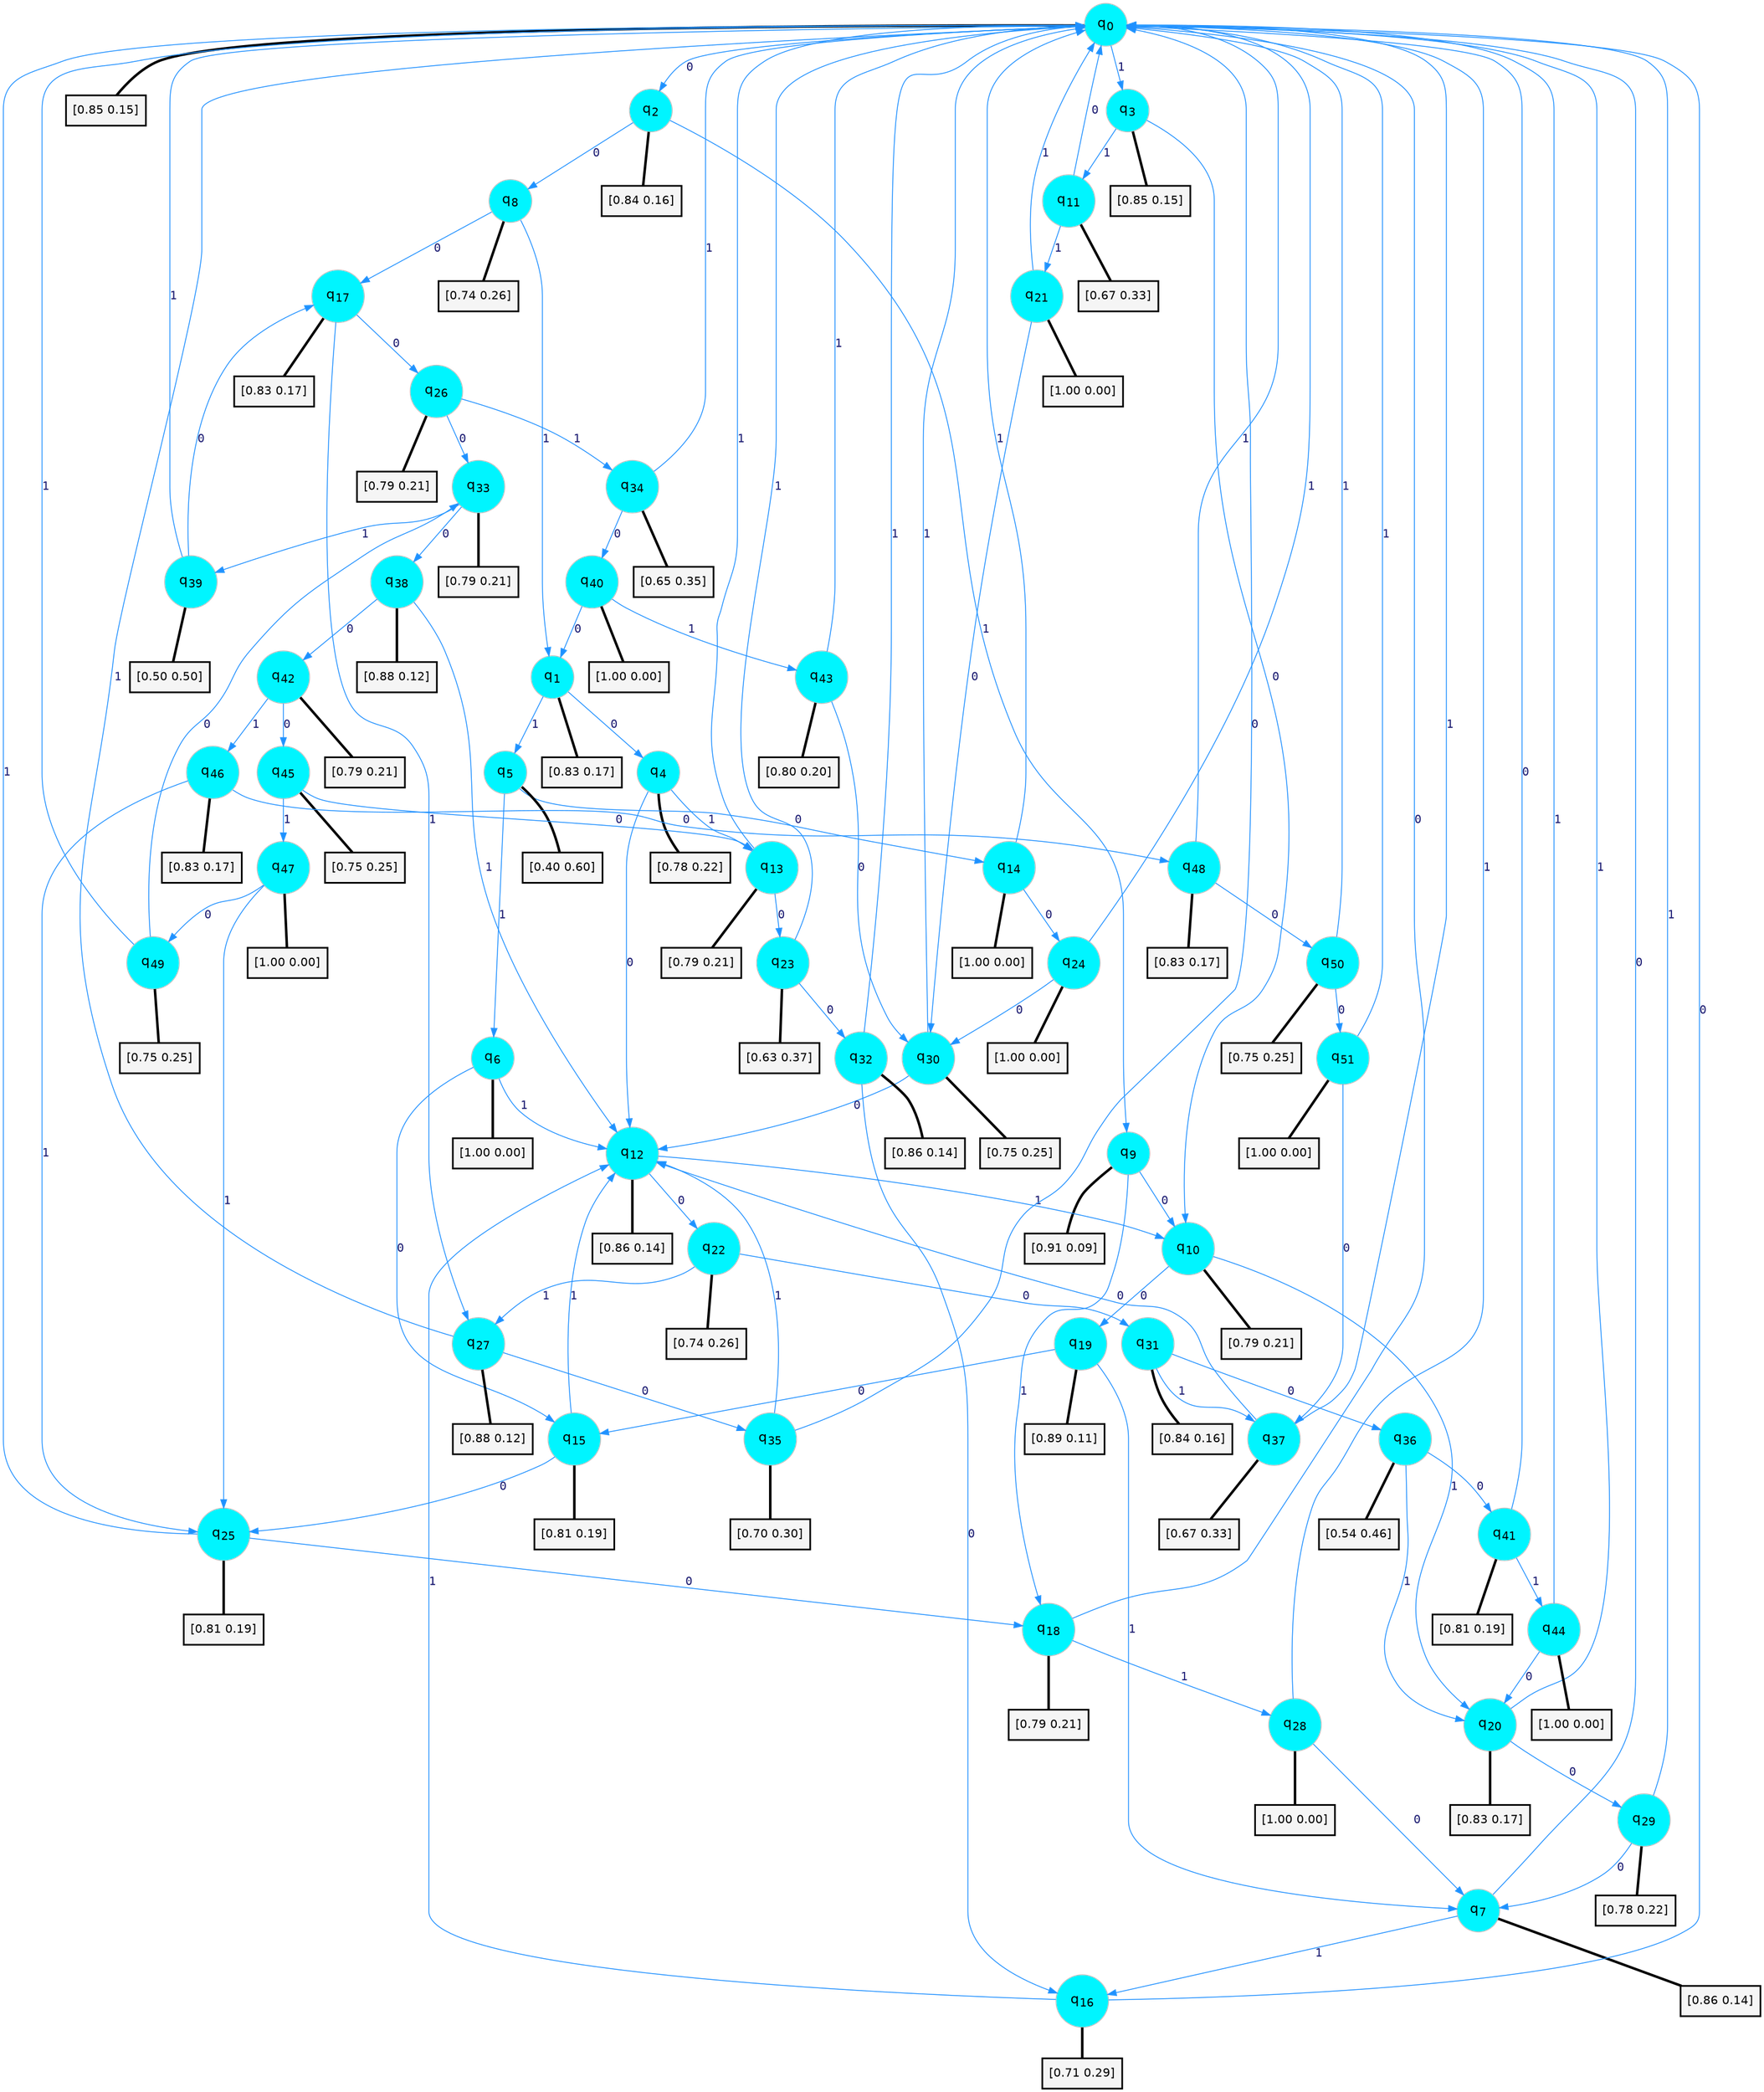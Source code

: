 digraph G {
graph [
bgcolor=transparent, dpi=300, rankdir=TD, size="40,25"];
node [
color=gray, fillcolor=turquoise1, fontcolor=black, fontname=Helvetica, fontsize=16, fontweight=bold, shape=circle, style=filled];
edge [
arrowsize=1, color=dodgerblue1, fontcolor=midnightblue, fontname=courier, fontweight=bold, penwidth=1, style=solid, weight=20];
0[label=<q<SUB>0</SUB>>];
1[label=<q<SUB>1</SUB>>];
2[label=<q<SUB>2</SUB>>];
3[label=<q<SUB>3</SUB>>];
4[label=<q<SUB>4</SUB>>];
5[label=<q<SUB>5</SUB>>];
6[label=<q<SUB>6</SUB>>];
7[label=<q<SUB>7</SUB>>];
8[label=<q<SUB>8</SUB>>];
9[label=<q<SUB>9</SUB>>];
10[label=<q<SUB>10</SUB>>];
11[label=<q<SUB>11</SUB>>];
12[label=<q<SUB>12</SUB>>];
13[label=<q<SUB>13</SUB>>];
14[label=<q<SUB>14</SUB>>];
15[label=<q<SUB>15</SUB>>];
16[label=<q<SUB>16</SUB>>];
17[label=<q<SUB>17</SUB>>];
18[label=<q<SUB>18</SUB>>];
19[label=<q<SUB>19</SUB>>];
20[label=<q<SUB>20</SUB>>];
21[label=<q<SUB>21</SUB>>];
22[label=<q<SUB>22</SUB>>];
23[label=<q<SUB>23</SUB>>];
24[label=<q<SUB>24</SUB>>];
25[label=<q<SUB>25</SUB>>];
26[label=<q<SUB>26</SUB>>];
27[label=<q<SUB>27</SUB>>];
28[label=<q<SUB>28</SUB>>];
29[label=<q<SUB>29</SUB>>];
30[label=<q<SUB>30</SUB>>];
31[label=<q<SUB>31</SUB>>];
32[label=<q<SUB>32</SUB>>];
33[label=<q<SUB>33</SUB>>];
34[label=<q<SUB>34</SUB>>];
35[label=<q<SUB>35</SUB>>];
36[label=<q<SUB>36</SUB>>];
37[label=<q<SUB>37</SUB>>];
38[label=<q<SUB>38</SUB>>];
39[label=<q<SUB>39</SUB>>];
40[label=<q<SUB>40</SUB>>];
41[label=<q<SUB>41</SUB>>];
42[label=<q<SUB>42</SUB>>];
43[label=<q<SUB>43</SUB>>];
44[label=<q<SUB>44</SUB>>];
45[label=<q<SUB>45</SUB>>];
46[label=<q<SUB>46</SUB>>];
47[label=<q<SUB>47</SUB>>];
48[label=<q<SUB>48</SUB>>];
49[label=<q<SUB>49</SUB>>];
50[label=<q<SUB>50</SUB>>];
51[label=<q<SUB>51</SUB>>];
52[label="[0.85 0.15]", shape=box,fontcolor=black, fontname=Helvetica, fontsize=14, penwidth=2, fillcolor=whitesmoke,color=black];
53[label="[0.83 0.17]", shape=box,fontcolor=black, fontname=Helvetica, fontsize=14, penwidth=2, fillcolor=whitesmoke,color=black];
54[label="[0.84 0.16]", shape=box,fontcolor=black, fontname=Helvetica, fontsize=14, penwidth=2, fillcolor=whitesmoke,color=black];
55[label="[0.85 0.15]", shape=box,fontcolor=black, fontname=Helvetica, fontsize=14, penwidth=2, fillcolor=whitesmoke,color=black];
56[label="[0.78 0.22]", shape=box,fontcolor=black, fontname=Helvetica, fontsize=14, penwidth=2, fillcolor=whitesmoke,color=black];
57[label="[0.40 0.60]", shape=box,fontcolor=black, fontname=Helvetica, fontsize=14, penwidth=2, fillcolor=whitesmoke,color=black];
58[label="[1.00 0.00]", shape=box,fontcolor=black, fontname=Helvetica, fontsize=14, penwidth=2, fillcolor=whitesmoke,color=black];
59[label="[0.86 0.14]", shape=box,fontcolor=black, fontname=Helvetica, fontsize=14, penwidth=2, fillcolor=whitesmoke,color=black];
60[label="[0.74 0.26]", shape=box,fontcolor=black, fontname=Helvetica, fontsize=14, penwidth=2, fillcolor=whitesmoke,color=black];
61[label="[0.91 0.09]", shape=box,fontcolor=black, fontname=Helvetica, fontsize=14, penwidth=2, fillcolor=whitesmoke,color=black];
62[label="[0.79 0.21]", shape=box,fontcolor=black, fontname=Helvetica, fontsize=14, penwidth=2, fillcolor=whitesmoke,color=black];
63[label="[0.67 0.33]", shape=box,fontcolor=black, fontname=Helvetica, fontsize=14, penwidth=2, fillcolor=whitesmoke,color=black];
64[label="[0.86 0.14]", shape=box,fontcolor=black, fontname=Helvetica, fontsize=14, penwidth=2, fillcolor=whitesmoke,color=black];
65[label="[0.79 0.21]", shape=box,fontcolor=black, fontname=Helvetica, fontsize=14, penwidth=2, fillcolor=whitesmoke,color=black];
66[label="[1.00 0.00]", shape=box,fontcolor=black, fontname=Helvetica, fontsize=14, penwidth=2, fillcolor=whitesmoke,color=black];
67[label="[0.81 0.19]", shape=box,fontcolor=black, fontname=Helvetica, fontsize=14, penwidth=2, fillcolor=whitesmoke,color=black];
68[label="[0.71 0.29]", shape=box,fontcolor=black, fontname=Helvetica, fontsize=14, penwidth=2, fillcolor=whitesmoke,color=black];
69[label="[0.83 0.17]", shape=box,fontcolor=black, fontname=Helvetica, fontsize=14, penwidth=2, fillcolor=whitesmoke,color=black];
70[label="[0.79 0.21]", shape=box,fontcolor=black, fontname=Helvetica, fontsize=14, penwidth=2, fillcolor=whitesmoke,color=black];
71[label="[0.89 0.11]", shape=box,fontcolor=black, fontname=Helvetica, fontsize=14, penwidth=2, fillcolor=whitesmoke,color=black];
72[label="[0.83 0.17]", shape=box,fontcolor=black, fontname=Helvetica, fontsize=14, penwidth=2, fillcolor=whitesmoke,color=black];
73[label="[1.00 0.00]", shape=box,fontcolor=black, fontname=Helvetica, fontsize=14, penwidth=2, fillcolor=whitesmoke,color=black];
74[label="[0.74 0.26]", shape=box,fontcolor=black, fontname=Helvetica, fontsize=14, penwidth=2, fillcolor=whitesmoke,color=black];
75[label="[0.63 0.37]", shape=box,fontcolor=black, fontname=Helvetica, fontsize=14, penwidth=2, fillcolor=whitesmoke,color=black];
76[label="[1.00 0.00]", shape=box,fontcolor=black, fontname=Helvetica, fontsize=14, penwidth=2, fillcolor=whitesmoke,color=black];
77[label="[0.81 0.19]", shape=box,fontcolor=black, fontname=Helvetica, fontsize=14, penwidth=2, fillcolor=whitesmoke,color=black];
78[label="[0.79 0.21]", shape=box,fontcolor=black, fontname=Helvetica, fontsize=14, penwidth=2, fillcolor=whitesmoke,color=black];
79[label="[0.88 0.12]", shape=box,fontcolor=black, fontname=Helvetica, fontsize=14, penwidth=2, fillcolor=whitesmoke,color=black];
80[label="[1.00 0.00]", shape=box,fontcolor=black, fontname=Helvetica, fontsize=14, penwidth=2, fillcolor=whitesmoke,color=black];
81[label="[0.78 0.22]", shape=box,fontcolor=black, fontname=Helvetica, fontsize=14, penwidth=2, fillcolor=whitesmoke,color=black];
82[label="[0.75 0.25]", shape=box,fontcolor=black, fontname=Helvetica, fontsize=14, penwidth=2, fillcolor=whitesmoke,color=black];
83[label="[0.84 0.16]", shape=box,fontcolor=black, fontname=Helvetica, fontsize=14, penwidth=2, fillcolor=whitesmoke,color=black];
84[label="[0.86 0.14]", shape=box,fontcolor=black, fontname=Helvetica, fontsize=14, penwidth=2, fillcolor=whitesmoke,color=black];
85[label="[0.79 0.21]", shape=box,fontcolor=black, fontname=Helvetica, fontsize=14, penwidth=2, fillcolor=whitesmoke,color=black];
86[label="[0.65 0.35]", shape=box,fontcolor=black, fontname=Helvetica, fontsize=14, penwidth=2, fillcolor=whitesmoke,color=black];
87[label="[0.70 0.30]", shape=box,fontcolor=black, fontname=Helvetica, fontsize=14, penwidth=2, fillcolor=whitesmoke,color=black];
88[label="[0.54 0.46]", shape=box,fontcolor=black, fontname=Helvetica, fontsize=14, penwidth=2, fillcolor=whitesmoke,color=black];
89[label="[0.67 0.33]", shape=box,fontcolor=black, fontname=Helvetica, fontsize=14, penwidth=2, fillcolor=whitesmoke,color=black];
90[label="[0.88 0.12]", shape=box,fontcolor=black, fontname=Helvetica, fontsize=14, penwidth=2, fillcolor=whitesmoke,color=black];
91[label="[0.50 0.50]", shape=box,fontcolor=black, fontname=Helvetica, fontsize=14, penwidth=2, fillcolor=whitesmoke,color=black];
92[label="[1.00 0.00]", shape=box,fontcolor=black, fontname=Helvetica, fontsize=14, penwidth=2, fillcolor=whitesmoke,color=black];
93[label="[0.81 0.19]", shape=box,fontcolor=black, fontname=Helvetica, fontsize=14, penwidth=2, fillcolor=whitesmoke,color=black];
94[label="[0.79 0.21]", shape=box,fontcolor=black, fontname=Helvetica, fontsize=14, penwidth=2, fillcolor=whitesmoke,color=black];
95[label="[0.80 0.20]", shape=box,fontcolor=black, fontname=Helvetica, fontsize=14, penwidth=2, fillcolor=whitesmoke,color=black];
96[label="[1.00 0.00]", shape=box,fontcolor=black, fontname=Helvetica, fontsize=14, penwidth=2, fillcolor=whitesmoke,color=black];
97[label="[0.75 0.25]", shape=box,fontcolor=black, fontname=Helvetica, fontsize=14, penwidth=2, fillcolor=whitesmoke,color=black];
98[label="[0.83 0.17]", shape=box,fontcolor=black, fontname=Helvetica, fontsize=14, penwidth=2, fillcolor=whitesmoke,color=black];
99[label="[1.00 0.00]", shape=box,fontcolor=black, fontname=Helvetica, fontsize=14, penwidth=2, fillcolor=whitesmoke,color=black];
100[label="[0.83 0.17]", shape=box,fontcolor=black, fontname=Helvetica, fontsize=14, penwidth=2, fillcolor=whitesmoke,color=black];
101[label="[0.75 0.25]", shape=box,fontcolor=black, fontname=Helvetica, fontsize=14, penwidth=2, fillcolor=whitesmoke,color=black];
102[label="[0.75 0.25]", shape=box,fontcolor=black, fontname=Helvetica, fontsize=14, penwidth=2, fillcolor=whitesmoke,color=black];
103[label="[1.00 0.00]", shape=box,fontcolor=black, fontname=Helvetica, fontsize=14, penwidth=2, fillcolor=whitesmoke,color=black];
0->2 [label=0];
0->3 [label=1];
0->52 [arrowhead=none, penwidth=3,color=black];
1->4 [label=0];
1->5 [label=1];
1->53 [arrowhead=none, penwidth=3,color=black];
2->8 [label=0];
2->9 [label=1];
2->54 [arrowhead=none, penwidth=3,color=black];
3->10 [label=0];
3->11 [label=1];
3->55 [arrowhead=none, penwidth=3,color=black];
4->12 [label=0];
4->13 [label=1];
4->56 [arrowhead=none, penwidth=3,color=black];
5->14 [label=0];
5->6 [label=1];
5->57 [arrowhead=none, penwidth=3,color=black];
6->15 [label=0];
6->12 [label=1];
6->58 [arrowhead=none, penwidth=3,color=black];
7->0 [label=0];
7->16 [label=1];
7->59 [arrowhead=none, penwidth=3,color=black];
8->17 [label=0];
8->1 [label=1];
8->60 [arrowhead=none, penwidth=3,color=black];
9->10 [label=0];
9->18 [label=1];
9->61 [arrowhead=none, penwidth=3,color=black];
10->19 [label=0];
10->20 [label=1];
10->62 [arrowhead=none, penwidth=3,color=black];
11->0 [label=0];
11->21 [label=1];
11->63 [arrowhead=none, penwidth=3,color=black];
12->22 [label=0];
12->10 [label=1];
12->64 [arrowhead=none, penwidth=3,color=black];
13->23 [label=0];
13->0 [label=1];
13->65 [arrowhead=none, penwidth=3,color=black];
14->24 [label=0];
14->0 [label=1];
14->66 [arrowhead=none, penwidth=3,color=black];
15->25 [label=0];
15->12 [label=1];
15->67 [arrowhead=none, penwidth=3,color=black];
16->0 [label=0];
16->12 [label=1];
16->68 [arrowhead=none, penwidth=3,color=black];
17->26 [label=0];
17->27 [label=1];
17->69 [arrowhead=none, penwidth=3,color=black];
18->0 [label=0];
18->28 [label=1];
18->70 [arrowhead=none, penwidth=3,color=black];
19->15 [label=0];
19->7 [label=1];
19->71 [arrowhead=none, penwidth=3,color=black];
20->29 [label=0];
20->0 [label=1];
20->72 [arrowhead=none, penwidth=3,color=black];
21->30 [label=0];
21->0 [label=1];
21->73 [arrowhead=none, penwidth=3,color=black];
22->31 [label=0];
22->27 [label=1];
22->74 [arrowhead=none, penwidth=3,color=black];
23->32 [label=0];
23->0 [label=1];
23->75 [arrowhead=none, penwidth=3,color=black];
24->30 [label=0];
24->0 [label=1];
24->76 [arrowhead=none, penwidth=3,color=black];
25->18 [label=0];
25->0 [label=1];
25->77 [arrowhead=none, penwidth=3,color=black];
26->33 [label=0];
26->34 [label=1];
26->78 [arrowhead=none, penwidth=3,color=black];
27->35 [label=0];
27->0 [label=1];
27->79 [arrowhead=none, penwidth=3,color=black];
28->7 [label=0];
28->0 [label=1];
28->80 [arrowhead=none, penwidth=3,color=black];
29->7 [label=0];
29->0 [label=1];
29->81 [arrowhead=none, penwidth=3,color=black];
30->12 [label=0];
30->0 [label=1];
30->82 [arrowhead=none, penwidth=3,color=black];
31->36 [label=0];
31->37 [label=1];
31->83 [arrowhead=none, penwidth=3,color=black];
32->16 [label=0];
32->0 [label=1];
32->84 [arrowhead=none, penwidth=3,color=black];
33->38 [label=0];
33->39 [label=1];
33->85 [arrowhead=none, penwidth=3,color=black];
34->40 [label=0];
34->0 [label=1];
34->86 [arrowhead=none, penwidth=3,color=black];
35->0 [label=0];
35->12 [label=1];
35->87 [arrowhead=none, penwidth=3,color=black];
36->41 [label=0];
36->20 [label=1];
36->88 [arrowhead=none, penwidth=3,color=black];
37->12 [label=0];
37->0 [label=1];
37->89 [arrowhead=none, penwidth=3,color=black];
38->42 [label=0];
38->12 [label=1];
38->90 [arrowhead=none, penwidth=3,color=black];
39->17 [label=0];
39->0 [label=1];
39->91 [arrowhead=none, penwidth=3,color=black];
40->1 [label=0];
40->43 [label=1];
40->92 [arrowhead=none, penwidth=3,color=black];
41->0 [label=0];
41->44 [label=1];
41->93 [arrowhead=none, penwidth=3,color=black];
42->45 [label=0];
42->46 [label=1];
42->94 [arrowhead=none, penwidth=3,color=black];
43->30 [label=0];
43->0 [label=1];
43->95 [arrowhead=none, penwidth=3,color=black];
44->20 [label=0];
44->0 [label=1];
44->96 [arrowhead=none, penwidth=3,color=black];
45->13 [label=0];
45->47 [label=1];
45->97 [arrowhead=none, penwidth=3,color=black];
46->48 [label=0];
46->25 [label=1];
46->98 [arrowhead=none, penwidth=3,color=black];
47->49 [label=0];
47->25 [label=1];
47->99 [arrowhead=none, penwidth=3,color=black];
48->50 [label=0];
48->0 [label=1];
48->100 [arrowhead=none, penwidth=3,color=black];
49->33 [label=0];
49->0 [label=1];
49->101 [arrowhead=none, penwidth=3,color=black];
50->51 [label=0];
50->0 [label=1];
50->102 [arrowhead=none, penwidth=3,color=black];
51->37 [label=0];
51->0 [label=1];
51->103 [arrowhead=none, penwidth=3,color=black];
}
